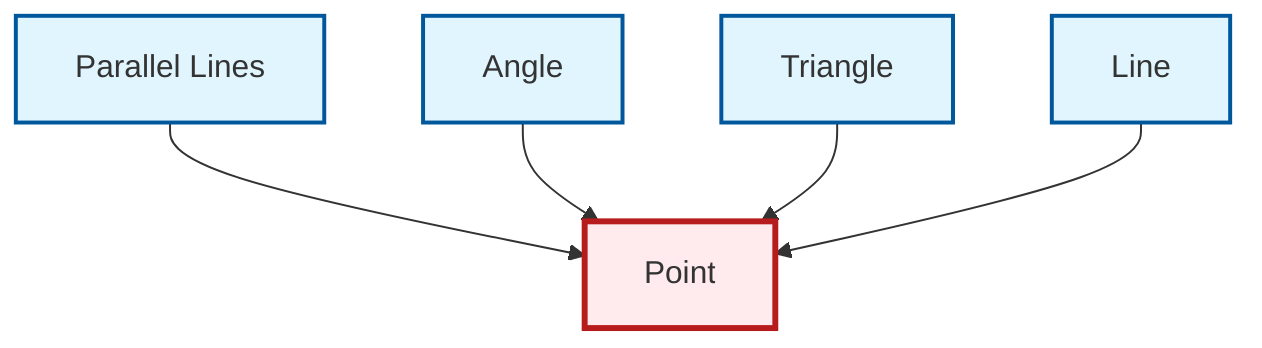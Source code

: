 graph TD
    classDef definition fill:#e1f5fe,stroke:#01579b,stroke-width:2px
    classDef theorem fill:#f3e5f5,stroke:#4a148c,stroke-width:2px
    classDef axiom fill:#fff3e0,stroke:#e65100,stroke-width:2px
    classDef example fill:#e8f5e9,stroke:#1b5e20,stroke-width:2px
    classDef current fill:#ffebee,stroke:#b71c1c,stroke-width:3px
    def-parallel["Parallel Lines"]:::definition
    def-angle["Angle"]:::definition
    def-triangle["Triangle"]:::definition
    def-point["Point"]:::definition
    def-line["Line"]:::definition
    def-parallel --> def-point
    def-angle --> def-point
    def-triangle --> def-point
    def-line --> def-point
    class def-point current
